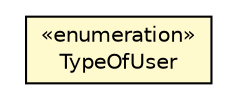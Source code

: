 #!/usr/local/bin/dot
#
# Class diagram 
# Generated by UMLGraph version R5_6-24-gf6e263 (http://www.umlgraph.org/)
#

digraph G {
	edge [fontname="Helvetica",fontsize=10,labelfontname="Helvetica",labelfontsize=10];
	node [fontname="Helvetica",fontsize=10,shape=plaintext];
	nodesep=0.25;
	ranksep=0.5;
	// org.universAAL.samples.sensor.simulator.TypeOfUser
	c8159084 [label=<<table title="org.universAAL.samples.sensor.simulator.TypeOfUser" border="0" cellborder="1" cellspacing="0" cellpadding="2" port="p" bgcolor="lemonChiffon" href="./TypeOfUser.html">
		<tr><td><table border="0" cellspacing="0" cellpadding="1">
<tr><td align="center" balign="center"> &#171;enumeration&#187; </td></tr>
<tr><td align="center" balign="center"> TypeOfUser </td></tr>
		</table></td></tr>
		</table>>, URL="./TypeOfUser.html", fontname="Helvetica", fontcolor="black", fontsize=10.0];
}


